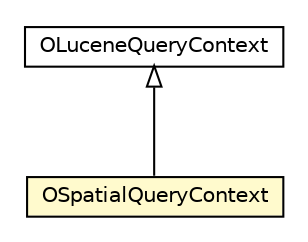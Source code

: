 #!/usr/local/bin/dot
#
# Class diagram 
# Generated by UMLGraph version R5_6-24-gf6e263 (http://www.umlgraph.org/)
#

digraph G {
	edge [fontname="Helvetica",fontsize=10,labelfontname="Helvetica",labelfontsize=10];
	node [fontname="Helvetica",fontsize=10,shape=plaintext];
	nodesep=0.25;
	ranksep=0.5;
	// com.orientechnologies.spatial.query.OSpatialQueryContext
	c6876173 [label=<<table title="com.orientechnologies.spatial.query.OSpatialQueryContext" border="0" cellborder="1" cellspacing="0" cellpadding="2" port="p" bgcolor="lemonChiffon" href="./OSpatialQueryContext.html">
		<tr><td><table border="0" cellspacing="0" cellpadding="1">
<tr><td align="center" balign="center"> OSpatialQueryContext </td></tr>
		</table></td></tr>
		</table>>, URL="./OSpatialQueryContext.html", fontname="Helvetica", fontcolor="black", fontsize=10.0];
	// com.orientechnologies.lucene.query.OLuceneQueryContext
	c6876217 [label=<<table title="com.orientechnologies.lucene.query.OLuceneQueryContext" border="0" cellborder="1" cellspacing="0" cellpadding="2" port="p" href="../../lucene/query/OLuceneQueryContext.html">
		<tr><td><table border="0" cellspacing="0" cellpadding="1">
<tr><td align="center" balign="center"> OLuceneQueryContext </td></tr>
		</table></td></tr>
		</table>>, URL="../../lucene/query/OLuceneQueryContext.html", fontname="Helvetica", fontcolor="black", fontsize=10.0];
	//com.orientechnologies.spatial.query.OSpatialQueryContext extends com.orientechnologies.lucene.query.OLuceneQueryContext
	c6876217:p -> c6876173:p [dir=back,arrowtail=empty];
}

